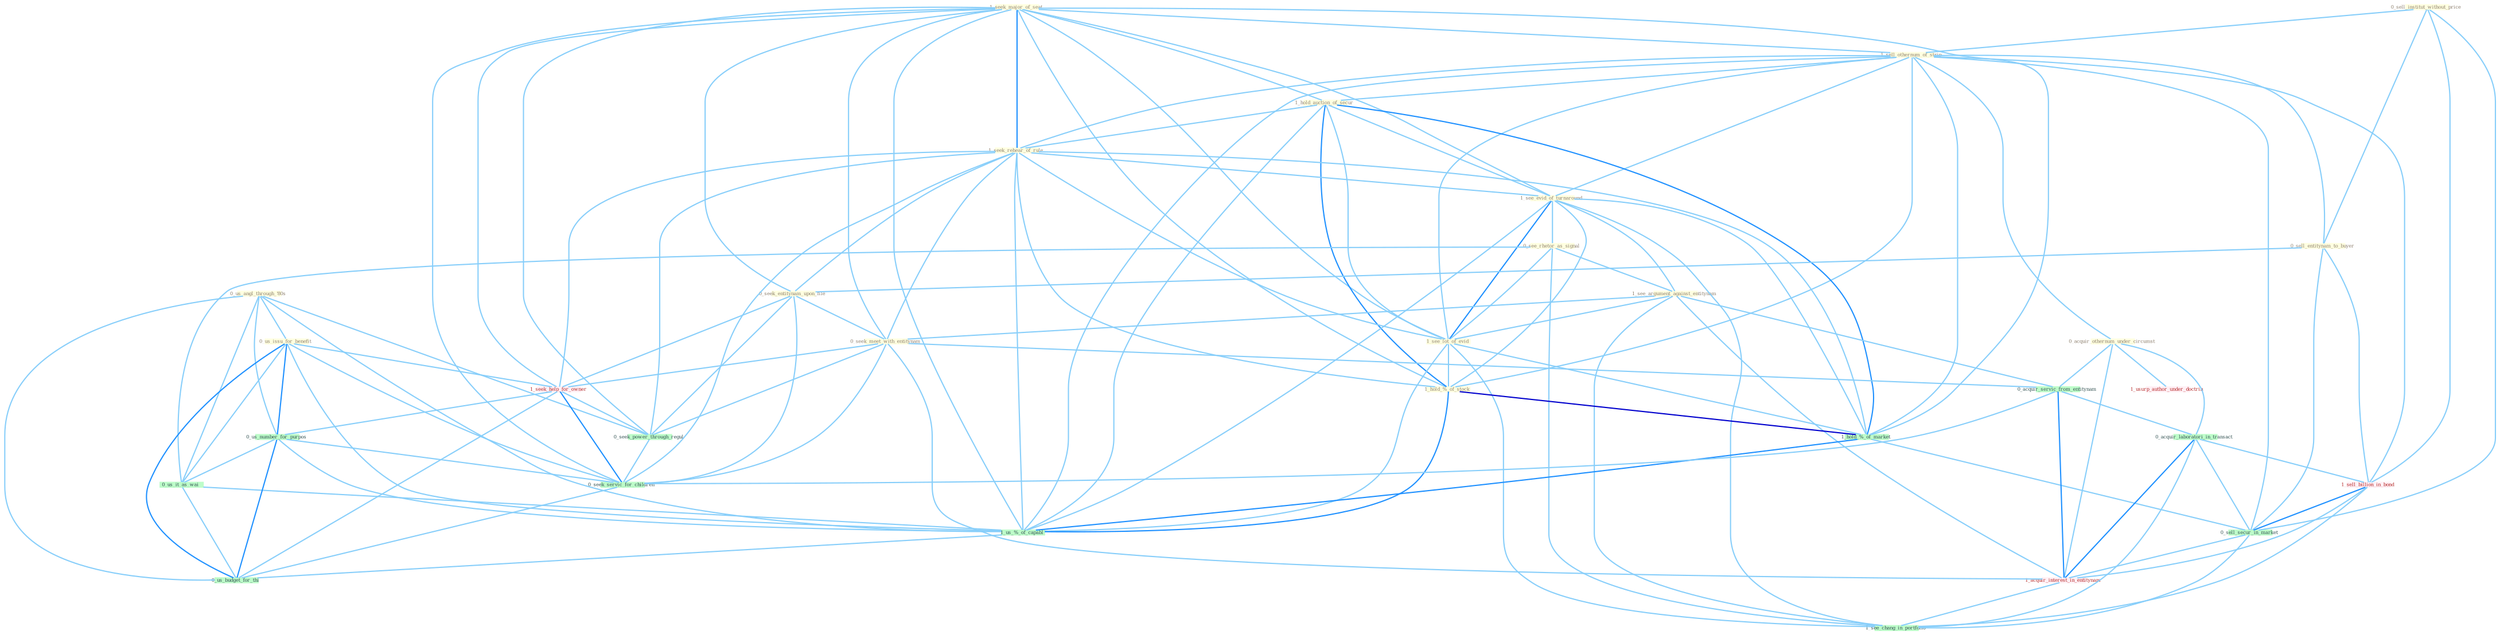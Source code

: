 Graph G{ 
    node
    [shape=polygon,style=filled,width=.5,height=.06,color="#BDFCC9",fixedsize=true,fontsize=4,
    fontcolor="#2f4f4f"];
    {node
    [color="#ffffe0", fontcolor="#8b7d6b"] "1_seek_major_of_seat " "0_sell_institut_without_price " "1_sell_othernum_of_strip " "1_hold_auction_of_secur " "1_seek_rehear_of_rule " "1_see_evid_of_turnaround " "0_see_rhetor_as_signal " "0_sell_entitynam_to_buyer " "0_seek_entitynam_upon_file " "1_see_argument_against_entitynam " "0_acquir_othernum_under_circumst " "0_us_angl_through_'80s " "1_see_lot_of_evid " "1_hold_%_of_stock " "0_seek_meet_with_entitynam " "0_us_issu_for_benefit "}
{node [color="#fff0f5", fontcolor="#b22222"] "1_seek_help_for_owner " "1_sell_billion_in_bond " "1_usurp_author_under_doctrin " "1_acquir_interest_in_entitynam "}
edge [color="#B0E2FF"];

	"1_seek_major_of_seat " -- "1_sell_othernum_of_strip " [w="1", color="#87cefa" ];
	"1_seek_major_of_seat " -- "1_hold_auction_of_secur " [w="1", color="#87cefa" ];
	"1_seek_major_of_seat " -- "1_seek_rehear_of_rule " [w="2", color="#1e90ff" , len=0.8];
	"1_seek_major_of_seat " -- "1_see_evid_of_turnaround " [w="1", color="#87cefa" ];
	"1_seek_major_of_seat " -- "0_seek_entitynam_upon_file " [w="1", color="#87cefa" ];
	"1_seek_major_of_seat " -- "1_see_lot_of_evid " [w="1", color="#87cefa" ];
	"1_seek_major_of_seat " -- "1_hold_%_of_stock " [w="1", color="#87cefa" ];
	"1_seek_major_of_seat " -- "0_seek_meet_with_entitynam " [w="1", color="#87cefa" ];
	"1_seek_major_of_seat " -- "1_seek_help_for_owner " [w="1", color="#87cefa" ];
	"1_seek_major_of_seat " -- "1_hold_%_of_market " [w="1", color="#87cefa" ];
	"1_seek_major_of_seat " -- "0_seek_power_through_regul " [w="1", color="#87cefa" ];
	"1_seek_major_of_seat " -- "1_us_%_of_capabl " [w="1", color="#87cefa" ];
	"1_seek_major_of_seat " -- "0_seek_servic_for_children " [w="1", color="#87cefa" ];
	"0_sell_institut_without_price " -- "1_sell_othernum_of_strip " [w="1", color="#87cefa" ];
	"0_sell_institut_without_price " -- "0_sell_entitynam_to_buyer " [w="1", color="#87cefa" ];
	"0_sell_institut_without_price " -- "1_sell_billion_in_bond " [w="1", color="#87cefa" ];
	"0_sell_institut_without_price " -- "0_sell_secur_in_market " [w="1", color="#87cefa" ];
	"1_sell_othernum_of_strip " -- "1_hold_auction_of_secur " [w="1", color="#87cefa" ];
	"1_sell_othernum_of_strip " -- "1_seek_rehear_of_rule " [w="1", color="#87cefa" ];
	"1_sell_othernum_of_strip " -- "1_see_evid_of_turnaround " [w="1", color="#87cefa" ];
	"1_sell_othernum_of_strip " -- "0_sell_entitynam_to_buyer " [w="1", color="#87cefa" ];
	"1_sell_othernum_of_strip " -- "0_acquir_othernum_under_circumst " [w="1", color="#87cefa" ];
	"1_sell_othernum_of_strip " -- "1_see_lot_of_evid " [w="1", color="#87cefa" ];
	"1_sell_othernum_of_strip " -- "1_hold_%_of_stock " [w="1", color="#87cefa" ];
	"1_sell_othernum_of_strip " -- "1_hold_%_of_market " [w="1", color="#87cefa" ];
	"1_sell_othernum_of_strip " -- "1_sell_billion_in_bond " [w="1", color="#87cefa" ];
	"1_sell_othernum_of_strip " -- "1_us_%_of_capabl " [w="1", color="#87cefa" ];
	"1_sell_othernum_of_strip " -- "0_sell_secur_in_market " [w="1", color="#87cefa" ];
	"1_hold_auction_of_secur " -- "1_seek_rehear_of_rule " [w="1", color="#87cefa" ];
	"1_hold_auction_of_secur " -- "1_see_evid_of_turnaround " [w="1", color="#87cefa" ];
	"1_hold_auction_of_secur " -- "1_see_lot_of_evid " [w="1", color="#87cefa" ];
	"1_hold_auction_of_secur " -- "1_hold_%_of_stock " [w="2", color="#1e90ff" , len=0.8];
	"1_hold_auction_of_secur " -- "1_hold_%_of_market " [w="2", color="#1e90ff" , len=0.8];
	"1_hold_auction_of_secur " -- "1_us_%_of_capabl " [w="1", color="#87cefa" ];
	"1_seek_rehear_of_rule " -- "1_see_evid_of_turnaround " [w="1", color="#87cefa" ];
	"1_seek_rehear_of_rule " -- "0_seek_entitynam_upon_file " [w="1", color="#87cefa" ];
	"1_seek_rehear_of_rule " -- "1_see_lot_of_evid " [w="1", color="#87cefa" ];
	"1_seek_rehear_of_rule " -- "1_hold_%_of_stock " [w="1", color="#87cefa" ];
	"1_seek_rehear_of_rule " -- "0_seek_meet_with_entitynam " [w="1", color="#87cefa" ];
	"1_seek_rehear_of_rule " -- "1_seek_help_for_owner " [w="1", color="#87cefa" ];
	"1_seek_rehear_of_rule " -- "1_hold_%_of_market " [w="1", color="#87cefa" ];
	"1_seek_rehear_of_rule " -- "0_seek_power_through_regul " [w="1", color="#87cefa" ];
	"1_seek_rehear_of_rule " -- "1_us_%_of_capabl " [w="1", color="#87cefa" ];
	"1_seek_rehear_of_rule " -- "0_seek_servic_for_children " [w="1", color="#87cefa" ];
	"1_see_evid_of_turnaround " -- "0_see_rhetor_as_signal " [w="1", color="#87cefa" ];
	"1_see_evid_of_turnaround " -- "1_see_argument_against_entitynam " [w="1", color="#87cefa" ];
	"1_see_evid_of_turnaround " -- "1_see_lot_of_evid " [w="2", color="#1e90ff" , len=0.8];
	"1_see_evid_of_turnaround " -- "1_hold_%_of_stock " [w="1", color="#87cefa" ];
	"1_see_evid_of_turnaround " -- "1_hold_%_of_market " [w="1", color="#87cefa" ];
	"1_see_evid_of_turnaround " -- "1_us_%_of_capabl " [w="1", color="#87cefa" ];
	"1_see_evid_of_turnaround " -- "1_see_chang_in_portfolio " [w="1", color="#87cefa" ];
	"0_see_rhetor_as_signal " -- "1_see_argument_against_entitynam " [w="1", color="#87cefa" ];
	"0_see_rhetor_as_signal " -- "1_see_lot_of_evid " [w="1", color="#87cefa" ];
	"0_see_rhetor_as_signal " -- "0_us_it_as_wai " [w="1", color="#87cefa" ];
	"0_see_rhetor_as_signal " -- "1_see_chang_in_portfolio " [w="1", color="#87cefa" ];
	"0_sell_entitynam_to_buyer " -- "0_seek_entitynam_upon_file " [w="1", color="#87cefa" ];
	"0_sell_entitynam_to_buyer " -- "1_sell_billion_in_bond " [w="1", color="#87cefa" ];
	"0_sell_entitynam_to_buyer " -- "0_sell_secur_in_market " [w="1", color="#87cefa" ];
	"0_seek_entitynam_upon_file " -- "0_seek_meet_with_entitynam " [w="1", color="#87cefa" ];
	"0_seek_entitynam_upon_file " -- "1_seek_help_for_owner " [w="1", color="#87cefa" ];
	"0_seek_entitynam_upon_file " -- "0_seek_power_through_regul " [w="1", color="#87cefa" ];
	"0_seek_entitynam_upon_file " -- "0_seek_servic_for_children " [w="1", color="#87cefa" ];
	"1_see_argument_against_entitynam " -- "1_see_lot_of_evid " [w="1", color="#87cefa" ];
	"1_see_argument_against_entitynam " -- "0_seek_meet_with_entitynam " [w="1", color="#87cefa" ];
	"1_see_argument_against_entitynam " -- "0_acquir_servic_from_entitynam " [w="1", color="#87cefa" ];
	"1_see_argument_against_entitynam " -- "1_acquir_interest_in_entitynam " [w="1", color="#87cefa" ];
	"1_see_argument_against_entitynam " -- "1_see_chang_in_portfolio " [w="1", color="#87cefa" ];
	"0_acquir_othernum_under_circumst " -- "0_acquir_servic_from_entitynam " [w="1", color="#87cefa" ];
	"0_acquir_othernum_under_circumst " -- "0_acquir_laboratori_in_transact " [w="1", color="#87cefa" ];
	"0_acquir_othernum_under_circumst " -- "1_usurp_author_under_doctrin " [w="1", color="#87cefa" ];
	"0_acquir_othernum_under_circumst " -- "1_acquir_interest_in_entitynam " [w="1", color="#87cefa" ];
	"0_us_angl_through_'80s " -- "0_us_issu_for_benefit " [w="1", color="#87cefa" ];
	"0_us_angl_through_'80s " -- "0_seek_power_through_regul " [w="1", color="#87cefa" ];
	"0_us_angl_through_'80s " -- "0_us_number_for_purpos " [w="1", color="#87cefa" ];
	"0_us_angl_through_'80s " -- "0_us_it_as_wai " [w="1", color="#87cefa" ];
	"0_us_angl_through_'80s " -- "1_us_%_of_capabl " [w="1", color="#87cefa" ];
	"0_us_angl_through_'80s " -- "0_us_budget_for_thi " [w="1", color="#87cefa" ];
	"1_see_lot_of_evid " -- "1_hold_%_of_stock " [w="1", color="#87cefa" ];
	"1_see_lot_of_evid " -- "1_hold_%_of_market " [w="1", color="#87cefa" ];
	"1_see_lot_of_evid " -- "1_us_%_of_capabl " [w="1", color="#87cefa" ];
	"1_see_lot_of_evid " -- "1_see_chang_in_portfolio " [w="1", color="#87cefa" ];
	"1_hold_%_of_stock " -- "1_hold_%_of_market " [w="3", color="#0000cd" , len=0.6];
	"1_hold_%_of_stock " -- "1_us_%_of_capabl " [w="2", color="#1e90ff" , len=0.8];
	"0_seek_meet_with_entitynam " -- "1_seek_help_for_owner " [w="1", color="#87cefa" ];
	"0_seek_meet_with_entitynam " -- "0_acquir_servic_from_entitynam " [w="1", color="#87cefa" ];
	"0_seek_meet_with_entitynam " -- "0_seek_power_through_regul " [w="1", color="#87cefa" ];
	"0_seek_meet_with_entitynam " -- "1_acquir_interest_in_entitynam " [w="1", color="#87cefa" ];
	"0_seek_meet_with_entitynam " -- "0_seek_servic_for_children " [w="1", color="#87cefa" ];
	"0_us_issu_for_benefit " -- "1_seek_help_for_owner " [w="1", color="#87cefa" ];
	"0_us_issu_for_benefit " -- "0_us_number_for_purpos " [w="2", color="#1e90ff" , len=0.8];
	"0_us_issu_for_benefit " -- "0_us_it_as_wai " [w="1", color="#87cefa" ];
	"0_us_issu_for_benefit " -- "1_us_%_of_capabl " [w="1", color="#87cefa" ];
	"0_us_issu_for_benefit " -- "0_seek_servic_for_children " [w="1", color="#87cefa" ];
	"0_us_issu_for_benefit " -- "0_us_budget_for_thi " [w="2", color="#1e90ff" , len=0.8];
	"1_seek_help_for_owner " -- "0_seek_power_through_regul " [w="1", color="#87cefa" ];
	"1_seek_help_for_owner " -- "0_us_number_for_purpos " [w="1", color="#87cefa" ];
	"1_seek_help_for_owner " -- "0_seek_servic_for_children " [w="2", color="#1e90ff" , len=0.8];
	"1_seek_help_for_owner " -- "0_us_budget_for_thi " [w="1", color="#87cefa" ];
	"0_acquir_servic_from_entitynam " -- "0_acquir_laboratori_in_transact " [w="1", color="#87cefa" ];
	"0_acquir_servic_from_entitynam " -- "1_acquir_interest_in_entitynam " [w="2", color="#1e90ff" , len=0.8];
	"0_acquir_servic_from_entitynam " -- "0_seek_servic_for_children " [w="1", color="#87cefa" ];
	"1_hold_%_of_market " -- "1_us_%_of_capabl " [w="2", color="#1e90ff" , len=0.8];
	"1_hold_%_of_market " -- "0_sell_secur_in_market " [w="1", color="#87cefa" ];
	"0_seek_power_through_regul " -- "0_seek_servic_for_children " [w="1", color="#87cefa" ];
	"0_us_number_for_purpos " -- "0_us_it_as_wai " [w="1", color="#87cefa" ];
	"0_us_number_for_purpos " -- "1_us_%_of_capabl " [w="1", color="#87cefa" ];
	"0_us_number_for_purpos " -- "0_seek_servic_for_children " [w="1", color="#87cefa" ];
	"0_us_number_for_purpos " -- "0_us_budget_for_thi " [w="2", color="#1e90ff" , len=0.8];
	"0_acquir_laboratori_in_transact " -- "1_sell_billion_in_bond " [w="1", color="#87cefa" ];
	"0_acquir_laboratori_in_transact " -- "0_sell_secur_in_market " [w="1", color="#87cefa" ];
	"0_acquir_laboratori_in_transact " -- "1_acquir_interest_in_entitynam " [w="2", color="#1e90ff" , len=0.8];
	"0_acquir_laboratori_in_transact " -- "1_see_chang_in_portfolio " [w="1", color="#87cefa" ];
	"1_sell_billion_in_bond " -- "0_sell_secur_in_market " [w="2", color="#1e90ff" , len=0.8];
	"1_sell_billion_in_bond " -- "1_acquir_interest_in_entitynam " [w="1", color="#87cefa" ];
	"1_sell_billion_in_bond " -- "1_see_chang_in_portfolio " [w="1", color="#87cefa" ];
	"0_us_it_as_wai " -- "1_us_%_of_capabl " [w="1", color="#87cefa" ];
	"0_us_it_as_wai " -- "0_us_budget_for_thi " [w="1", color="#87cefa" ];
	"1_us_%_of_capabl " -- "0_us_budget_for_thi " [w="1", color="#87cefa" ];
	"0_sell_secur_in_market " -- "1_acquir_interest_in_entitynam " [w="1", color="#87cefa" ];
	"0_sell_secur_in_market " -- "1_see_chang_in_portfolio " [w="1", color="#87cefa" ];
	"1_acquir_interest_in_entitynam " -- "1_see_chang_in_portfolio " [w="1", color="#87cefa" ];
	"0_seek_servic_for_children " -- "0_us_budget_for_thi " [w="1", color="#87cefa" ];
}